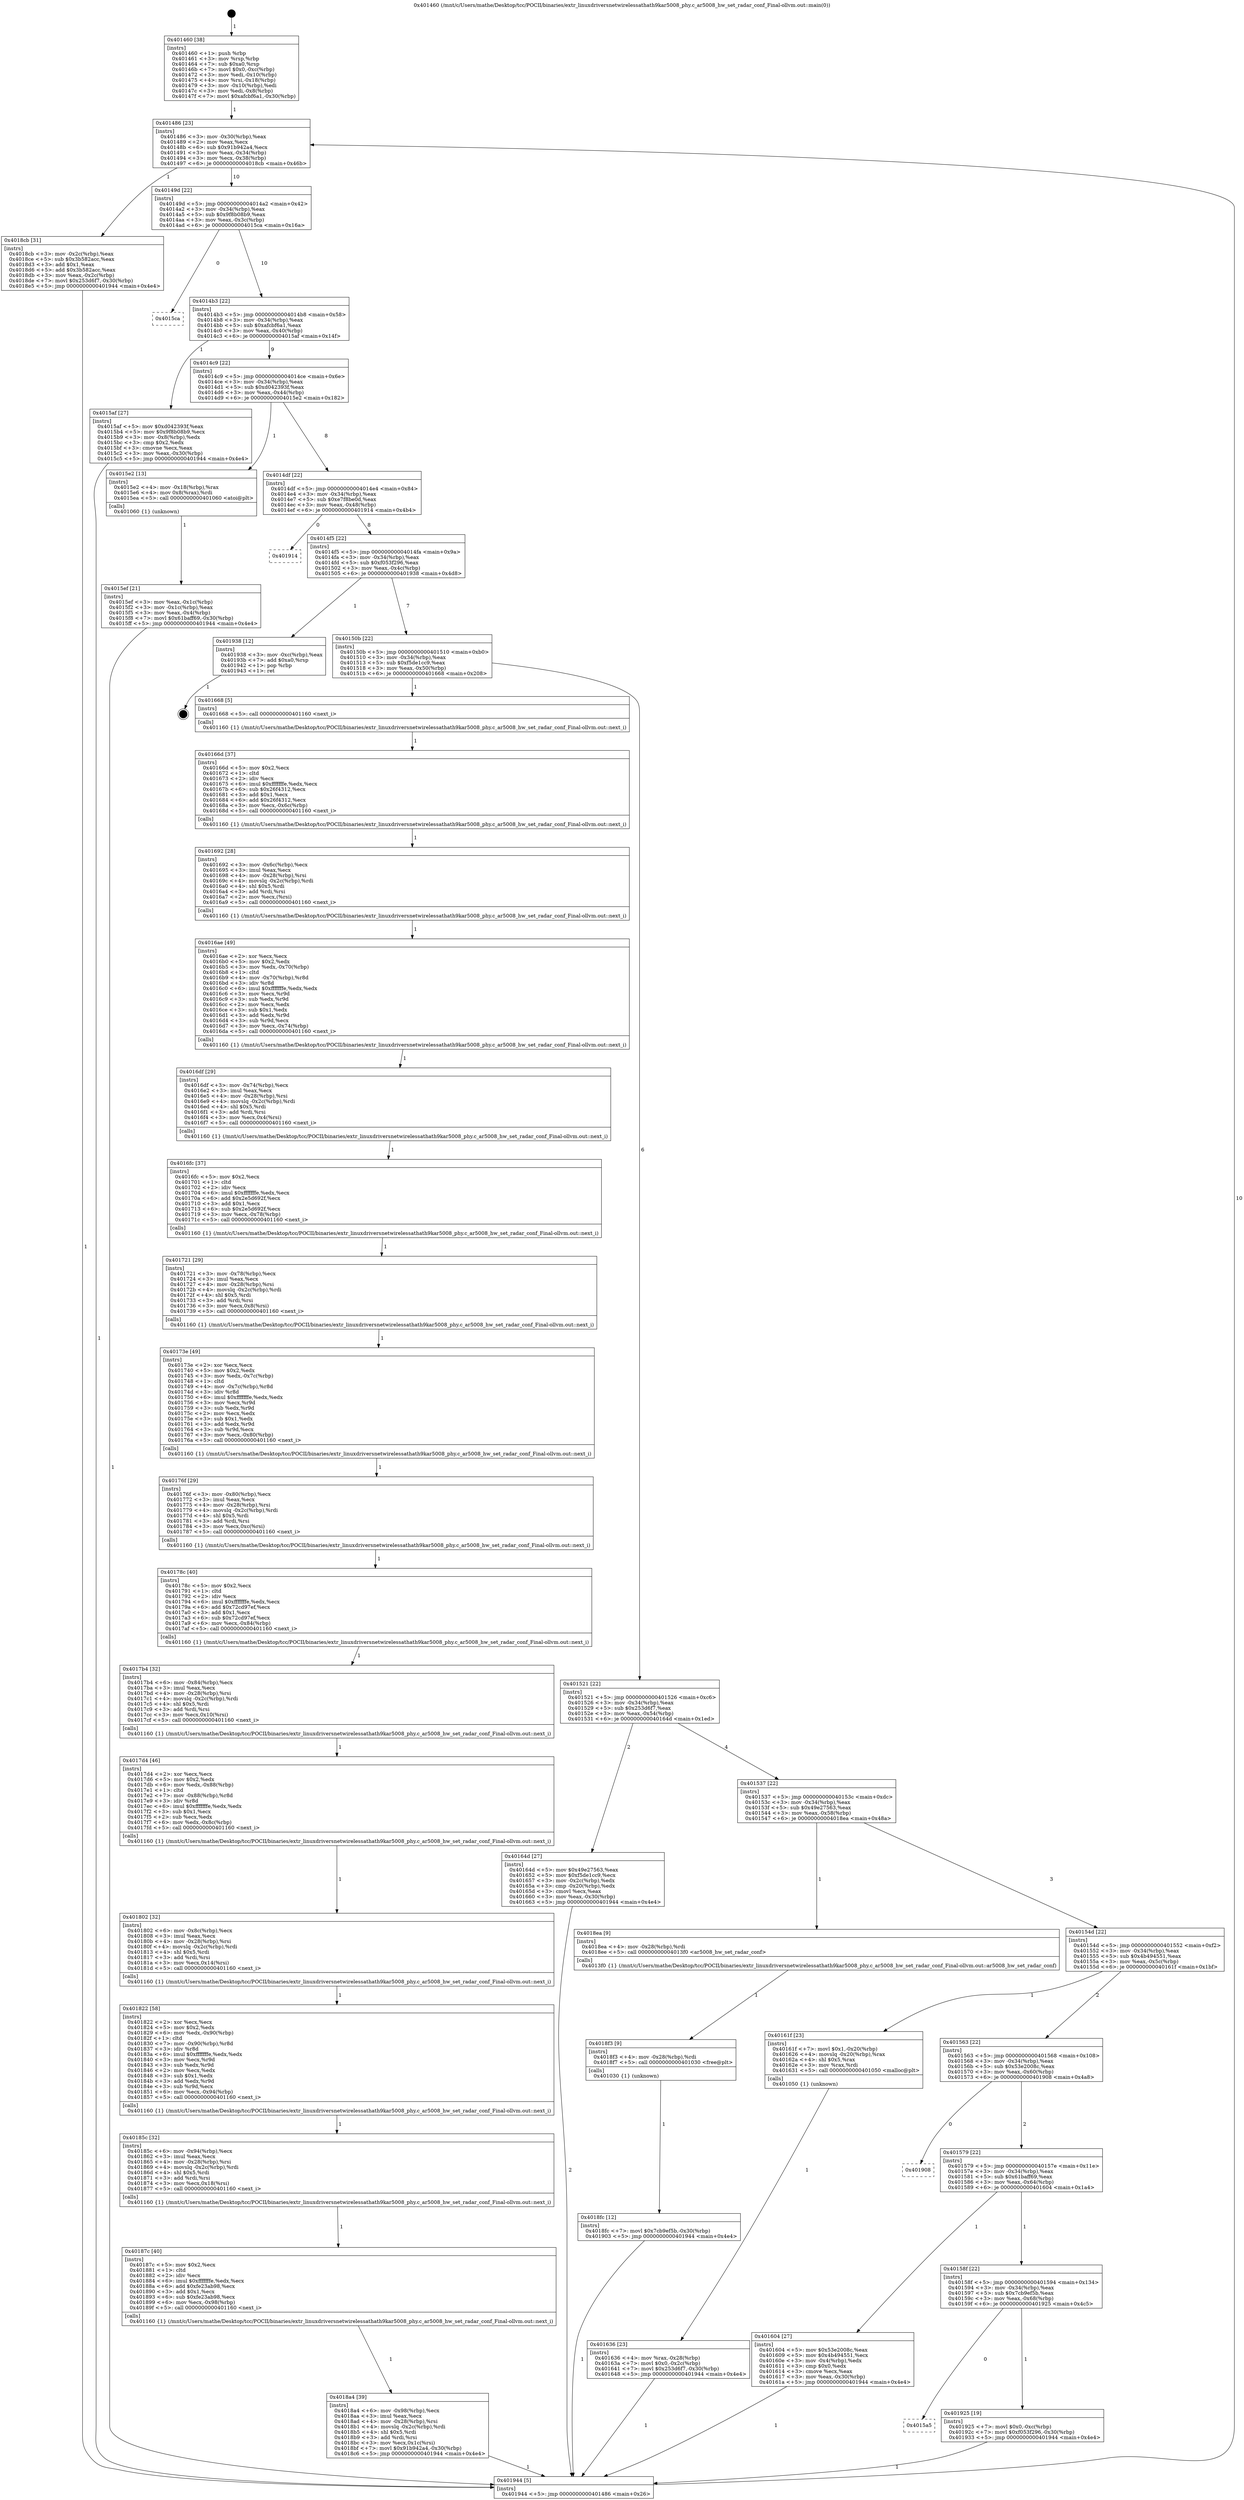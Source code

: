 digraph "0x401460" {
  label = "0x401460 (/mnt/c/Users/mathe/Desktop/tcc/POCII/binaries/extr_linuxdriversnetwirelessathath9kar5008_phy.c_ar5008_hw_set_radar_conf_Final-ollvm.out::main(0))"
  labelloc = "t"
  node[shape=record]

  Entry [label="",width=0.3,height=0.3,shape=circle,fillcolor=black,style=filled]
  "0x401486" [label="{
     0x401486 [23]\l
     | [instrs]\l
     &nbsp;&nbsp;0x401486 \<+3\>: mov -0x30(%rbp),%eax\l
     &nbsp;&nbsp;0x401489 \<+2\>: mov %eax,%ecx\l
     &nbsp;&nbsp;0x40148b \<+6\>: sub $0x91b942a4,%ecx\l
     &nbsp;&nbsp;0x401491 \<+3\>: mov %eax,-0x34(%rbp)\l
     &nbsp;&nbsp;0x401494 \<+3\>: mov %ecx,-0x38(%rbp)\l
     &nbsp;&nbsp;0x401497 \<+6\>: je 00000000004018cb \<main+0x46b\>\l
  }"]
  "0x4018cb" [label="{
     0x4018cb [31]\l
     | [instrs]\l
     &nbsp;&nbsp;0x4018cb \<+3\>: mov -0x2c(%rbp),%eax\l
     &nbsp;&nbsp;0x4018ce \<+5\>: sub $0x3b582acc,%eax\l
     &nbsp;&nbsp;0x4018d3 \<+3\>: add $0x1,%eax\l
     &nbsp;&nbsp;0x4018d6 \<+5\>: add $0x3b582acc,%eax\l
     &nbsp;&nbsp;0x4018db \<+3\>: mov %eax,-0x2c(%rbp)\l
     &nbsp;&nbsp;0x4018de \<+7\>: movl $0x253d6f7,-0x30(%rbp)\l
     &nbsp;&nbsp;0x4018e5 \<+5\>: jmp 0000000000401944 \<main+0x4e4\>\l
  }"]
  "0x40149d" [label="{
     0x40149d [22]\l
     | [instrs]\l
     &nbsp;&nbsp;0x40149d \<+5\>: jmp 00000000004014a2 \<main+0x42\>\l
     &nbsp;&nbsp;0x4014a2 \<+3\>: mov -0x34(%rbp),%eax\l
     &nbsp;&nbsp;0x4014a5 \<+5\>: sub $0x9f8b08b9,%eax\l
     &nbsp;&nbsp;0x4014aa \<+3\>: mov %eax,-0x3c(%rbp)\l
     &nbsp;&nbsp;0x4014ad \<+6\>: je 00000000004015ca \<main+0x16a\>\l
  }"]
  Exit [label="",width=0.3,height=0.3,shape=circle,fillcolor=black,style=filled,peripheries=2]
  "0x4015ca" [label="{
     0x4015ca\l
  }", style=dashed]
  "0x4014b3" [label="{
     0x4014b3 [22]\l
     | [instrs]\l
     &nbsp;&nbsp;0x4014b3 \<+5\>: jmp 00000000004014b8 \<main+0x58\>\l
     &nbsp;&nbsp;0x4014b8 \<+3\>: mov -0x34(%rbp),%eax\l
     &nbsp;&nbsp;0x4014bb \<+5\>: sub $0xafcbf6a1,%eax\l
     &nbsp;&nbsp;0x4014c0 \<+3\>: mov %eax,-0x40(%rbp)\l
     &nbsp;&nbsp;0x4014c3 \<+6\>: je 00000000004015af \<main+0x14f\>\l
  }"]
  "0x4015a5" [label="{
     0x4015a5\l
  }", style=dashed]
  "0x4015af" [label="{
     0x4015af [27]\l
     | [instrs]\l
     &nbsp;&nbsp;0x4015af \<+5\>: mov $0xd042393f,%eax\l
     &nbsp;&nbsp;0x4015b4 \<+5\>: mov $0x9f8b08b9,%ecx\l
     &nbsp;&nbsp;0x4015b9 \<+3\>: mov -0x8(%rbp),%edx\l
     &nbsp;&nbsp;0x4015bc \<+3\>: cmp $0x2,%edx\l
     &nbsp;&nbsp;0x4015bf \<+3\>: cmovne %ecx,%eax\l
     &nbsp;&nbsp;0x4015c2 \<+3\>: mov %eax,-0x30(%rbp)\l
     &nbsp;&nbsp;0x4015c5 \<+5\>: jmp 0000000000401944 \<main+0x4e4\>\l
  }"]
  "0x4014c9" [label="{
     0x4014c9 [22]\l
     | [instrs]\l
     &nbsp;&nbsp;0x4014c9 \<+5\>: jmp 00000000004014ce \<main+0x6e\>\l
     &nbsp;&nbsp;0x4014ce \<+3\>: mov -0x34(%rbp),%eax\l
     &nbsp;&nbsp;0x4014d1 \<+5\>: sub $0xd042393f,%eax\l
     &nbsp;&nbsp;0x4014d6 \<+3\>: mov %eax,-0x44(%rbp)\l
     &nbsp;&nbsp;0x4014d9 \<+6\>: je 00000000004015e2 \<main+0x182\>\l
  }"]
  "0x401944" [label="{
     0x401944 [5]\l
     | [instrs]\l
     &nbsp;&nbsp;0x401944 \<+5\>: jmp 0000000000401486 \<main+0x26\>\l
  }"]
  "0x401460" [label="{
     0x401460 [38]\l
     | [instrs]\l
     &nbsp;&nbsp;0x401460 \<+1\>: push %rbp\l
     &nbsp;&nbsp;0x401461 \<+3\>: mov %rsp,%rbp\l
     &nbsp;&nbsp;0x401464 \<+7\>: sub $0xa0,%rsp\l
     &nbsp;&nbsp;0x40146b \<+7\>: movl $0x0,-0xc(%rbp)\l
     &nbsp;&nbsp;0x401472 \<+3\>: mov %edi,-0x10(%rbp)\l
     &nbsp;&nbsp;0x401475 \<+4\>: mov %rsi,-0x18(%rbp)\l
     &nbsp;&nbsp;0x401479 \<+3\>: mov -0x10(%rbp),%edi\l
     &nbsp;&nbsp;0x40147c \<+3\>: mov %edi,-0x8(%rbp)\l
     &nbsp;&nbsp;0x40147f \<+7\>: movl $0xafcbf6a1,-0x30(%rbp)\l
  }"]
  "0x401925" [label="{
     0x401925 [19]\l
     | [instrs]\l
     &nbsp;&nbsp;0x401925 \<+7\>: movl $0x0,-0xc(%rbp)\l
     &nbsp;&nbsp;0x40192c \<+7\>: movl $0xf053f296,-0x30(%rbp)\l
     &nbsp;&nbsp;0x401933 \<+5\>: jmp 0000000000401944 \<main+0x4e4\>\l
  }"]
  "0x4015e2" [label="{
     0x4015e2 [13]\l
     | [instrs]\l
     &nbsp;&nbsp;0x4015e2 \<+4\>: mov -0x18(%rbp),%rax\l
     &nbsp;&nbsp;0x4015e6 \<+4\>: mov 0x8(%rax),%rdi\l
     &nbsp;&nbsp;0x4015ea \<+5\>: call 0000000000401060 \<atoi@plt\>\l
     | [calls]\l
     &nbsp;&nbsp;0x401060 \{1\} (unknown)\l
  }"]
  "0x4014df" [label="{
     0x4014df [22]\l
     | [instrs]\l
     &nbsp;&nbsp;0x4014df \<+5\>: jmp 00000000004014e4 \<main+0x84\>\l
     &nbsp;&nbsp;0x4014e4 \<+3\>: mov -0x34(%rbp),%eax\l
     &nbsp;&nbsp;0x4014e7 \<+5\>: sub $0xe7f8be0d,%eax\l
     &nbsp;&nbsp;0x4014ec \<+3\>: mov %eax,-0x48(%rbp)\l
     &nbsp;&nbsp;0x4014ef \<+6\>: je 0000000000401914 \<main+0x4b4\>\l
  }"]
  "0x4015ef" [label="{
     0x4015ef [21]\l
     | [instrs]\l
     &nbsp;&nbsp;0x4015ef \<+3\>: mov %eax,-0x1c(%rbp)\l
     &nbsp;&nbsp;0x4015f2 \<+3\>: mov -0x1c(%rbp),%eax\l
     &nbsp;&nbsp;0x4015f5 \<+3\>: mov %eax,-0x4(%rbp)\l
     &nbsp;&nbsp;0x4015f8 \<+7\>: movl $0x61baff69,-0x30(%rbp)\l
     &nbsp;&nbsp;0x4015ff \<+5\>: jmp 0000000000401944 \<main+0x4e4\>\l
  }"]
  "0x4018fc" [label="{
     0x4018fc [12]\l
     | [instrs]\l
     &nbsp;&nbsp;0x4018fc \<+7\>: movl $0x7cb9ef5b,-0x30(%rbp)\l
     &nbsp;&nbsp;0x401903 \<+5\>: jmp 0000000000401944 \<main+0x4e4\>\l
  }"]
  "0x401914" [label="{
     0x401914\l
  }", style=dashed]
  "0x4014f5" [label="{
     0x4014f5 [22]\l
     | [instrs]\l
     &nbsp;&nbsp;0x4014f5 \<+5\>: jmp 00000000004014fa \<main+0x9a\>\l
     &nbsp;&nbsp;0x4014fa \<+3\>: mov -0x34(%rbp),%eax\l
     &nbsp;&nbsp;0x4014fd \<+5\>: sub $0xf053f296,%eax\l
     &nbsp;&nbsp;0x401502 \<+3\>: mov %eax,-0x4c(%rbp)\l
     &nbsp;&nbsp;0x401505 \<+6\>: je 0000000000401938 \<main+0x4d8\>\l
  }"]
  "0x4018f3" [label="{
     0x4018f3 [9]\l
     | [instrs]\l
     &nbsp;&nbsp;0x4018f3 \<+4\>: mov -0x28(%rbp),%rdi\l
     &nbsp;&nbsp;0x4018f7 \<+5\>: call 0000000000401030 \<free@plt\>\l
     | [calls]\l
     &nbsp;&nbsp;0x401030 \{1\} (unknown)\l
  }"]
  "0x401938" [label="{
     0x401938 [12]\l
     | [instrs]\l
     &nbsp;&nbsp;0x401938 \<+3\>: mov -0xc(%rbp),%eax\l
     &nbsp;&nbsp;0x40193b \<+7\>: add $0xa0,%rsp\l
     &nbsp;&nbsp;0x401942 \<+1\>: pop %rbp\l
     &nbsp;&nbsp;0x401943 \<+1\>: ret\l
  }"]
  "0x40150b" [label="{
     0x40150b [22]\l
     | [instrs]\l
     &nbsp;&nbsp;0x40150b \<+5\>: jmp 0000000000401510 \<main+0xb0\>\l
     &nbsp;&nbsp;0x401510 \<+3\>: mov -0x34(%rbp),%eax\l
     &nbsp;&nbsp;0x401513 \<+5\>: sub $0xf5de1cc9,%eax\l
     &nbsp;&nbsp;0x401518 \<+3\>: mov %eax,-0x50(%rbp)\l
     &nbsp;&nbsp;0x40151b \<+6\>: je 0000000000401668 \<main+0x208\>\l
  }"]
  "0x4018a4" [label="{
     0x4018a4 [39]\l
     | [instrs]\l
     &nbsp;&nbsp;0x4018a4 \<+6\>: mov -0x98(%rbp),%ecx\l
     &nbsp;&nbsp;0x4018aa \<+3\>: imul %eax,%ecx\l
     &nbsp;&nbsp;0x4018ad \<+4\>: mov -0x28(%rbp),%rsi\l
     &nbsp;&nbsp;0x4018b1 \<+4\>: movslq -0x2c(%rbp),%rdi\l
     &nbsp;&nbsp;0x4018b5 \<+4\>: shl $0x5,%rdi\l
     &nbsp;&nbsp;0x4018b9 \<+3\>: add %rdi,%rsi\l
     &nbsp;&nbsp;0x4018bc \<+3\>: mov %ecx,0x1c(%rsi)\l
     &nbsp;&nbsp;0x4018bf \<+7\>: movl $0x91b942a4,-0x30(%rbp)\l
     &nbsp;&nbsp;0x4018c6 \<+5\>: jmp 0000000000401944 \<main+0x4e4\>\l
  }"]
  "0x401668" [label="{
     0x401668 [5]\l
     | [instrs]\l
     &nbsp;&nbsp;0x401668 \<+5\>: call 0000000000401160 \<next_i\>\l
     | [calls]\l
     &nbsp;&nbsp;0x401160 \{1\} (/mnt/c/Users/mathe/Desktop/tcc/POCII/binaries/extr_linuxdriversnetwirelessathath9kar5008_phy.c_ar5008_hw_set_radar_conf_Final-ollvm.out::next_i)\l
  }"]
  "0x401521" [label="{
     0x401521 [22]\l
     | [instrs]\l
     &nbsp;&nbsp;0x401521 \<+5\>: jmp 0000000000401526 \<main+0xc6\>\l
     &nbsp;&nbsp;0x401526 \<+3\>: mov -0x34(%rbp),%eax\l
     &nbsp;&nbsp;0x401529 \<+5\>: sub $0x253d6f7,%eax\l
     &nbsp;&nbsp;0x40152e \<+3\>: mov %eax,-0x54(%rbp)\l
     &nbsp;&nbsp;0x401531 \<+6\>: je 000000000040164d \<main+0x1ed\>\l
  }"]
  "0x40187c" [label="{
     0x40187c [40]\l
     | [instrs]\l
     &nbsp;&nbsp;0x40187c \<+5\>: mov $0x2,%ecx\l
     &nbsp;&nbsp;0x401881 \<+1\>: cltd\l
     &nbsp;&nbsp;0x401882 \<+2\>: idiv %ecx\l
     &nbsp;&nbsp;0x401884 \<+6\>: imul $0xfffffffe,%edx,%ecx\l
     &nbsp;&nbsp;0x40188a \<+6\>: add $0xfe23ab98,%ecx\l
     &nbsp;&nbsp;0x401890 \<+3\>: add $0x1,%ecx\l
     &nbsp;&nbsp;0x401893 \<+6\>: sub $0xfe23ab98,%ecx\l
     &nbsp;&nbsp;0x401899 \<+6\>: mov %ecx,-0x98(%rbp)\l
     &nbsp;&nbsp;0x40189f \<+5\>: call 0000000000401160 \<next_i\>\l
     | [calls]\l
     &nbsp;&nbsp;0x401160 \{1\} (/mnt/c/Users/mathe/Desktop/tcc/POCII/binaries/extr_linuxdriversnetwirelessathath9kar5008_phy.c_ar5008_hw_set_radar_conf_Final-ollvm.out::next_i)\l
  }"]
  "0x40164d" [label="{
     0x40164d [27]\l
     | [instrs]\l
     &nbsp;&nbsp;0x40164d \<+5\>: mov $0x49e27563,%eax\l
     &nbsp;&nbsp;0x401652 \<+5\>: mov $0xf5de1cc9,%ecx\l
     &nbsp;&nbsp;0x401657 \<+3\>: mov -0x2c(%rbp),%edx\l
     &nbsp;&nbsp;0x40165a \<+3\>: cmp -0x20(%rbp),%edx\l
     &nbsp;&nbsp;0x40165d \<+3\>: cmovl %ecx,%eax\l
     &nbsp;&nbsp;0x401660 \<+3\>: mov %eax,-0x30(%rbp)\l
     &nbsp;&nbsp;0x401663 \<+5\>: jmp 0000000000401944 \<main+0x4e4\>\l
  }"]
  "0x401537" [label="{
     0x401537 [22]\l
     | [instrs]\l
     &nbsp;&nbsp;0x401537 \<+5\>: jmp 000000000040153c \<main+0xdc\>\l
     &nbsp;&nbsp;0x40153c \<+3\>: mov -0x34(%rbp),%eax\l
     &nbsp;&nbsp;0x40153f \<+5\>: sub $0x49e27563,%eax\l
     &nbsp;&nbsp;0x401544 \<+3\>: mov %eax,-0x58(%rbp)\l
     &nbsp;&nbsp;0x401547 \<+6\>: je 00000000004018ea \<main+0x48a\>\l
  }"]
  "0x40185c" [label="{
     0x40185c [32]\l
     | [instrs]\l
     &nbsp;&nbsp;0x40185c \<+6\>: mov -0x94(%rbp),%ecx\l
     &nbsp;&nbsp;0x401862 \<+3\>: imul %eax,%ecx\l
     &nbsp;&nbsp;0x401865 \<+4\>: mov -0x28(%rbp),%rsi\l
     &nbsp;&nbsp;0x401869 \<+4\>: movslq -0x2c(%rbp),%rdi\l
     &nbsp;&nbsp;0x40186d \<+4\>: shl $0x5,%rdi\l
     &nbsp;&nbsp;0x401871 \<+3\>: add %rdi,%rsi\l
     &nbsp;&nbsp;0x401874 \<+3\>: mov %ecx,0x18(%rsi)\l
     &nbsp;&nbsp;0x401877 \<+5\>: call 0000000000401160 \<next_i\>\l
     | [calls]\l
     &nbsp;&nbsp;0x401160 \{1\} (/mnt/c/Users/mathe/Desktop/tcc/POCII/binaries/extr_linuxdriversnetwirelessathath9kar5008_phy.c_ar5008_hw_set_radar_conf_Final-ollvm.out::next_i)\l
  }"]
  "0x4018ea" [label="{
     0x4018ea [9]\l
     | [instrs]\l
     &nbsp;&nbsp;0x4018ea \<+4\>: mov -0x28(%rbp),%rdi\l
     &nbsp;&nbsp;0x4018ee \<+5\>: call 00000000004013f0 \<ar5008_hw_set_radar_conf\>\l
     | [calls]\l
     &nbsp;&nbsp;0x4013f0 \{1\} (/mnt/c/Users/mathe/Desktop/tcc/POCII/binaries/extr_linuxdriversnetwirelessathath9kar5008_phy.c_ar5008_hw_set_radar_conf_Final-ollvm.out::ar5008_hw_set_radar_conf)\l
  }"]
  "0x40154d" [label="{
     0x40154d [22]\l
     | [instrs]\l
     &nbsp;&nbsp;0x40154d \<+5\>: jmp 0000000000401552 \<main+0xf2\>\l
     &nbsp;&nbsp;0x401552 \<+3\>: mov -0x34(%rbp),%eax\l
     &nbsp;&nbsp;0x401555 \<+5\>: sub $0x4b494551,%eax\l
     &nbsp;&nbsp;0x40155a \<+3\>: mov %eax,-0x5c(%rbp)\l
     &nbsp;&nbsp;0x40155d \<+6\>: je 000000000040161f \<main+0x1bf\>\l
  }"]
  "0x401822" [label="{
     0x401822 [58]\l
     | [instrs]\l
     &nbsp;&nbsp;0x401822 \<+2\>: xor %ecx,%ecx\l
     &nbsp;&nbsp;0x401824 \<+5\>: mov $0x2,%edx\l
     &nbsp;&nbsp;0x401829 \<+6\>: mov %edx,-0x90(%rbp)\l
     &nbsp;&nbsp;0x40182f \<+1\>: cltd\l
     &nbsp;&nbsp;0x401830 \<+7\>: mov -0x90(%rbp),%r8d\l
     &nbsp;&nbsp;0x401837 \<+3\>: idiv %r8d\l
     &nbsp;&nbsp;0x40183a \<+6\>: imul $0xfffffffe,%edx,%edx\l
     &nbsp;&nbsp;0x401840 \<+3\>: mov %ecx,%r9d\l
     &nbsp;&nbsp;0x401843 \<+3\>: sub %edx,%r9d\l
     &nbsp;&nbsp;0x401846 \<+2\>: mov %ecx,%edx\l
     &nbsp;&nbsp;0x401848 \<+3\>: sub $0x1,%edx\l
     &nbsp;&nbsp;0x40184b \<+3\>: add %edx,%r9d\l
     &nbsp;&nbsp;0x40184e \<+3\>: sub %r9d,%ecx\l
     &nbsp;&nbsp;0x401851 \<+6\>: mov %ecx,-0x94(%rbp)\l
     &nbsp;&nbsp;0x401857 \<+5\>: call 0000000000401160 \<next_i\>\l
     | [calls]\l
     &nbsp;&nbsp;0x401160 \{1\} (/mnt/c/Users/mathe/Desktop/tcc/POCII/binaries/extr_linuxdriversnetwirelessathath9kar5008_phy.c_ar5008_hw_set_radar_conf_Final-ollvm.out::next_i)\l
  }"]
  "0x40161f" [label="{
     0x40161f [23]\l
     | [instrs]\l
     &nbsp;&nbsp;0x40161f \<+7\>: movl $0x1,-0x20(%rbp)\l
     &nbsp;&nbsp;0x401626 \<+4\>: movslq -0x20(%rbp),%rax\l
     &nbsp;&nbsp;0x40162a \<+4\>: shl $0x5,%rax\l
     &nbsp;&nbsp;0x40162e \<+3\>: mov %rax,%rdi\l
     &nbsp;&nbsp;0x401631 \<+5\>: call 0000000000401050 \<malloc@plt\>\l
     | [calls]\l
     &nbsp;&nbsp;0x401050 \{1\} (unknown)\l
  }"]
  "0x401563" [label="{
     0x401563 [22]\l
     | [instrs]\l
     &nbsp;&nbsp;0x401563 \<+5\>: jmp 0000000000401568 \<main+0x108\>\l
     &nbsp;&nbsp;0x401568 \<+3\>: mov -0x34(%rbp),%eax\l
     &nbsp;&nbsp;0x40156b \<+5\>: sub $0x53e2008c,%eax\l
     &nbsp;&nbsp;0x401570 \<+3\>: mov %eax,-0x60(%rbp)\l
     &nbsp;&nbsp;0x401573 \<+6\>: je 0000000000401908 \<main+0x4a8\>\l
  }"]
  "0x401802" [label="{
     0x401802 [32]\l
     | [instrs]\l
     &nbsp;&nbsp;0x401802 \<+6\>: mov -0x8c(%rbp),%ecx\l
     &nbsp;&nbsp;0x401808 \<+3\>: imul %eax,%ecx\l
     &nbsp;&nbsp;0x40180b \<+4\>: mov -0x28(%rbp),%rsi\l
     &nbsp;&nbsp;0x40180f \<+4\>: movslq -0x2c(%rbp),%rdi\l
     &nbsp;&nbsp;0x401813 \<+4\>: shl $0x5,%rdi\l
     &nbsp;&nbsp;0x401817 \<+3\>: add %rdi,%rsi\l
     &nbsp;&nbsp;0x40181a \<+3\>: mov %ecx,0x14(%rsi)\l
     &nbsp;&nbsp;0x40181d \<+5\>: call 0000000000401160 \<next_i\>\l
     | [calls]\l
     &nbsp;&nbsp;0x401160 \{1\} (/mnt/c/Users/mathe/Desktop/tcc/POCII/binaries/extr_linuxdriversnetwirelessathath9kar5008_phy.c_ar5008_hw_set_radar_conf_Final-ollvm.out::next_i)\l
  }"]
  "0x401908" [label="{
     0x401908\l
  }", style=dashed]
  "0x401579" [label="{
     0x401579 [22]\l
     | [instrs]\l
     &nbsp;&nbsp;0x401579 \<+5\>: jmp 000000000040157e \<main+0x11e\>\l
     &nbsp;&nbsp;0x40157e \<+3\>: mov -0x34(%rbp),%eax\l
     &nbsp;&nbsp;0x401581 \<+5\>: sub $0x61baff69,%eax\l
     &nbsp;&nbsp;0x401586 \<+3\>: mov %eax,-0x64(%rbp)\l
     &nbsp;&nbsp;0x401589 \<+6\>: je 0000000000401604 \<main+0x1a4\>\l
  }"]
  "0x4017d4" [label="{
     0x4017d4 [46]\l
     | [instrs]\l
     &nbsp;&nbsp;0x4017d4 \<+2\>: xor %ecx,%ecx\l
     &nbsp;&nbsp;0x4017d6 \<+5\>: mov $0x2,%edx\l
     &nbsp;&nbsp;0x4017db \<+6\>: mov %edx,-0x88(%rbp)\l
     &nbsp;&nbsp;0x4017e1 \<+1\>: cltd\l
     &nbsp;&nbsp;0x4017e2 \<+7\>: mov -0x88(%rbp),%r8d\l
     &nbsp;&nbsp;0x4017e9 \<+3\>: idiv %r8d\l
     &nbsp;&nbsp;0x4017ec \<+6\>: imul $0xfffffffe,%edx,%edx\l
     &nbsp;&nbsp;0x4017f2 \<+3\>: sub $0x1,%ecx\l
     &nbsp;&nbsp;0x4017f5 \<+2\>: sub %ecx,%edx\l
     &nbsp;&nbsp;0x4017f7 \<+6\>: mov %edx,-0x8c(%rbp)\l
     &nbsp;&nbsp;0x4017fd \<+5\>: call 0000000000401160 \<next_i\>\l
     | [calls]\l
     &nbsp;&nbsp;0x401160 \{1\} (/mnt/c/Users/mathe/Desktop/tcc/POCII/binaries/extr_linuxdriversnetwirelessathath9kar5008_phy.c_ar5008_hw_set_radar_conf_Final-ollvm.out::next_i)\l
  }"]
  "0x401604" [label="{
     0x401604 [27]\l
     | [instrs]\l
     &nbsp;&nbsp;0x401604 \<+5\>: mov $0x53e2008c,%eax\l
     &nbsp;&nbsp;0x401609 \<+5\>: mov $0x4b494551,%ecx\l
     &nbsp;&nbsp;0x40160e \<+3\>: mov -0x4(%rbp),%edx\l
     &nbsp;&nbsp;0x401611 \<+3\>: cmp $0x0,%edx\l
     &nbsp;&nbsp;0x401614 \<+3\>: cmove %ecx,%eax\l
     &nbsp;&nbsp;0x401617 \<+3\>: mov %eax,-0x30(%rbp)\l
     &nbsp;&nbsp;0x40161a \<+5\>: jmp 0000000000401944 \<main+0x4e4\>\l
  }"]
  "0x40158f" [label="{
     0x40158f [22]\l
     | [instrs]\l
     &nbsp;&nbsp;0x40158f \<+5\>: jmp 0000000000401594 \<main+0x134\>\l
     &nbsp;&nbsp;0x401594 \<+3\>: mov -0x34(%rbp),%eax\l
     &nbsp;&nbsp;0x401597 \<+5\>: sub $0x7cb9ef5b,%eax\l
     &nbsp;&nbsp;0x40159c \<+3\>: mov %eax,-0x68(%rbp)\l
     &nbsp;&nbsp;0x40159f \<+6\>: je 0000000000401925 \<main+0x4c5\>\l
  }"]
  "0x401636" [label="{
     0x401636 [23]\l
     | [instrs]\l
     &nbsp;&nbsp;0x401636 \<+4\>: mov %rax,-0x28(%rbp)\l
     &nbsp;&nbsp;0x40163a \<+7\>: movl $0x0,-0x2c(%rbp)\l
     &nbsp;&nbsp;0x401641 \<+7\>: movl $0x253d6f7,-0x30(%rbp)\l
     &nbsp;&nbsp;0x401648 \<+5\>: jmp 0000000000401944 \<main+0x4e4\>\l
  }"]
  "0x40166d" [label="{
     0x40166d [37]\l
     | [instrs]\l
     &nbsp;&nbsp;0x40166d \<+5\>: mov $0x2,%ecx\l
     &nbsp;&nbsp;0x401672 \<+1\>: cltd\l
     &nbsp;&nbsp;0x401673 \<+2\>: idiv %ecx\l
     &nbsp;&nbsp;0x401675 \<+6\>: imul $0xfffffffe,%edx,%ecx\l
     &nbsp;&nbsp;0x40167b \<+6\>: sub $0x26f4312,%ecx\l
     &nbsp;&nbsp;0x401681 \<+3\>: add $0x1,%ecx\l
     &nbsp;&nbsp;0x401684 \<+6\>: add $0x26f4312,%ecx\l
     &nbsp;&nbsp;0x40168a \<+3\>: mov %ecx,-0x6c(%rbp)\l
     &nbsp;&nbsp;0x40168d \<+5\>: call 0000000000401160 \<next_i\>\l
     | [calls]\l
     &nbsp;&nbsp;0x401160 \{1\} (/mnt/c/Users/mathe/Desktop/tcc/POCII/binaries/extr_linuxdriversnetwirelessathath9kar5008_phy.c_ar5008_hw_set_radar_conf_Final-ollvm.out::next_i)\l
  }"]
  "0x401692" [label="{
     0x401692 [28]\l
     | [instrs]\l
     &nbsp;&nbsp;0x401692 \<+3\>: mov -0x6c(%rbp),%ecx\l
     &nbsp;&nbsp;0x401695 \<+3\>: imul %eax,%ecx\l
     &nbsp;&nbsp;0x401698 \<+4\>: mov -0x28(%rbp),%rsi\l
     &nbsp;&nbsp;0x40169c \<+4\>: movslq -0x2c(%rbp),%rdi\l
     &nbsp;&nbsp;0x4016a0 \<+4\>: shl $0x5,%rdi\l
     &nbsp;&nbsp;0x4016a4 \<+3\>: add %rdi,%rsi\l
     &nbsp;&nbsp;0x4016a7 \<+2\>: mov %ecx,(%rsi)\l
     &nbsp;&nbsp;0x4016a9 \<+5\>: call 0000000000401160 \<next_i\>\l
     | [calls]\l
     &nbsp;&nbsp;0x401160 \{1\} (/mnt/c/Users/mathe/Desktop/tcc/POCII/binaries/extr_linuxdriversnetwirelessathath9kar5008_phy.c_ar5008_hw_set_radar_conf_Final-ollvm.out::next_i)\l
  }"]
  "0x4016ae" [label="{
     0x4016ae [49]\l
     | [instrs]\l
     &nbsp;&nbsp;0x4016ae \<+2\>: xor %ecx,%ecx\l
     &nbsp;&nbsp;0x4016b0 \<+5\>: mov $0x2,%edx\l
     &nbsp;&nbsp;0x4016b5 \<+3\>: mov %edx,-0x70(%rbp)\l
     &nbsp;&nbsp;0x4016b8 \<+1\>: cltd\l
     &nbsp;&nbsp;0x4016b9 \<+4\>: mov -0x70(%rbp),%r8d\l
     &nbsp;&nbsp;0x4016bd \<+3\>: idiv %r8d\l
     &nbsp;&nbsp;0x4016c0 \<+6\>: imul $0xfffffffe,%edx,%edx\l
     &nbsp;&nbsp;0x4016c6 \<+3\>: mov %ecx,%r9d\l
     &nbsp;&nbsp;0x4016c9 \<+3\>: sub %edx,%r9d\l
     &nbsp;&nbsp;0x4016cc \<+2\>: mov %ecx,%edx\l
     &nbsp;&nbsp;0x4016ce \<+3\>: sub $0x1,%edx\l
     &nbsp;&nbsp;0x4016d1 \<+3\>: add %edx,%r9d\l
     &nbsp;&nbsp;0x4016d4 \<+3\>: sub %r9d,%ecx\l
     &nbsp;&nbsp;0x4016d7 \<+3\>: mov %ecx,-0x74(%rbp)\l
     &nbsp;&nbsp;0x4016da \<+5\>: call 0000000000401160 \<next_i\>\l
     | [calls]\l
     &nbsp;&nbsp;0x401160 \{1\} (/mnt/c/Users/mathe/Desktop/tcc/POCII/binaries/extr_linuxdriversnetwirelessathath9kar5008_phy.c_ar5008_hw_set_radar_conf_Final-ollvm.out::next_i)\l
  }"]
  "0x4016df" [label="{
     0x4016df [29]\l
     | [instrs]\l
     &nbsp;&nbsp;0x4016df \<+3\>: mov -0x74(%rbp),%ecx\l
     &nbsp;&nbsp;0x4016e2 \<+3\>: imul %eax,%ecx\l
     &nbsp;&nbsp;0x4016e5 \<+4\>: mov -0x28(%rbp),%rsi\l
     &nbsp;&nbsp;0x4016e9 \<+4\>: movslq -0x2c(%rbp),%rdi\l
     &nbsp;&nbsp;0x4016ed \<+4\>: shl $0x5,%rdi\l
     &nbsp;&nbsp;0x4016f1 \<+3\>: add %rdi,%rsi\l
     &nbsp;&nbsp;0x4016f4 \<+3\>: mov %ecx,0x4(%rsi)\l
     &nbsp;&nbsp;0x4016f7 \<+5\>: call 0000000000401160 \<next_i\>\l
     | [calls]\l
     &nbsp;&nbsp;0x401160 \{1\} (/mnt/c/Users/mathe/Desktop/tcc/POCII/binaries/extr_linuxdriversnetwirelessathath9kar5008_phy.c_ar5008_hw_set_radar_conf_Final-ollvm.out::next_i)\l
  }"]
  "0x4016fc" [label="{
     0x4016fc [37]\l
     | [instrs]\l
     &nbsp;&nbsp;0x4016fc \<+5\>: mov $0x2,%ecx\l
     &nbsp;&nbsp;0x401701 \<+1\>: cltd\l
     &nbsp;&nbsp;0x401702 \<+2\>: idiv %ecx\l
     &nbsp;&nbsp;0x401704 \<+6\>: imul $0xfffffffe,%edx,%ecx\l
     &nbsp;&nbsp;0x40170a \<+6\>: add $0x2e5d692f,%ecx\l
     &nbsp;&nbsp;0x401710 \<+3\>: add $0x1,%ecx\l
     &nbsp;&nbsp;0x401713 \<+6\>: sub $0x2e5d692f,%ecx\l
     &nbsp;&nbsp;0x401719 \<+3\>: mov %ecx,-0x78(%rbp)\l
     &nbsp;&nbsp;0x40171c \<+5\>: call 0000000000401160 \<next_i\>\l
     | [calls]\l
     &nbsp;&nbsp;0x401160 \{1\} (/mnt/c/Users/mathe/Desktop/tcc/POCII/binaries/extr_linuxdriversnetwirelessathath9kar5008_phy.c_ar5008_hw_set_radar_conf_Final-ollvm.out::next_i)\l
  }"]
  "0x401721" [label="{
     0x401721 [29]\l
     | [instrs]\l
     &nbsp;&nbsp;0x401721 \<+3\>: mov -0x78(%rbp),%ecx\l
     &nbsp;&nbsp;0x401724 \<+3\>: imul %eax,%ecx\l
     &nbsp;&nbsp;0x401727 \<+4\>: mov -0x28(%rbp),%rsi\l
     &nbsp;&nbsp;0x40172b \<+4\>: movslq -0x2c(%rbp),%rdi\l
     &nbsp;&nbsp;0x40172f \<+4\>: shl $0x5,%rdi\l
     &nbsp;&nbsp;0x401733 \<+3\>: add %rdi,%rsi\l
     &nbsp;&nbsp;0x401736 \<+3\>: mov %ecx,0x8(%rsi)\l
     &nbsp;&nbsp;0x401739 \<+5\>: call 0000000000401160 \<next_i\>\l
     | [calls]\l
     &nbsp;&nbsp;0x401160 \{1\} (/mnt/c/Users/mathe/Desktop/tcc/POCII/binaries/extr_linuxdriversnetwirelessathath9kar5008_phy.c_ar5008_hw_set_radar_conf_Final-ollvm.out::next_i)\l
  }"]
  "0x40173e" [label="{
     0x40173e [49]\l
     | [instrs]\l
     &nbsp;&nbsp;0x40173e \<+2\>: xor %ecx,%ecx\l
     &nbsp;&nbsp;0x401740 \<+5\>: mov $0x2,%edx\l
     &nbsp;&nbsp;0x401745 \<+3\>: mov %edx,-0x7c(%rbp)\l
     &nbsp;&nbsp;0x401748 \<+1\>: cltd\l
     &nbsp;&nbsp;0x401749 \<+4\>: mov -0x7c(%rbp),%r8d\l
     &nbsp;&nbsp;0x40174d \<+3\>: idiv %r8d\l
     &nbsp;&nbsp;0x401750 \<+6\>: imul $0xfffffffe,%edx,%edx\l
     &nbsp;&nbsp;0x401756 \<+3\>: mov %ecx,%r9d\l
     &nbsp;&nbsp;0x401759 \<+3\>: sub %edx,%r9d\l
     &nbsp;&nbsp;0x40175c \<+2\>: mov %ecx,%edx\l
     &nbsp;&nbsp;0x40175e \<+3\>: sub $0x1,%edx\l
     &nbsp;&nbsp;0x401761 \<+3\>: add %edx,%r9d\l
     &nbsp;&nbsp;0x401764 \<+3\>: sub %r9d,%ecx\l
     &nbsp;&nbsp;0x401767 \<+3\>: mov %ecx,-0x80(%rbp)\l
     &nbsp;&nbsp;0x40176a \<+5\>: call 0000000000401160 \<next_i\>\l
     | [calls]\l
     &nbsp;&nbsp;0x401160 \{1\} (/mnt/c/Users/mathe/Desktop/tcc/POCII/binaries/extr_linuxdriversnetwirelessathath9kar5008_phy.c_ar5008_hw_set_radar_conf_Final-ollvm.out::next_i)\l
  }"]
  "0x40176f" [label="{
     0x40176f [29]\l
     | [instrs]\l
     &nbsp;&nbsp;0x40176f \<+3\>: mov -0x80(%rbp),%ecx\l
     &nbsp;&nbsp;0x401772 \<+3\>: imul %eax,%ecx\l
     &nbsp;&nbsp;0x401775 \<+4\>: mov -0x28(%rbp),%rsi\l
     &nbsp;&nbsp;0x401779 \<+4\>: movslq -0x2c(%rbp),%rdi\l
     &nbsp;&nbsp;0x40177d \<+4\>: shl $0x5,%rdi\l
     &nbsp;&nbsp;0x401781 \<+3\>: add %rdi,%rsi\l
     &nbsp;&nbsp;0x401784 \<+3\>: mov %ecx,0xc(%rsi)\l
     &nbsp;&nbsp;0x401787 \<+5\>: call 0000000000401160 \<next_i\>\l
     | [calls]\l
     &nbsp;&nbsp;0x401160 \{1\} (/mnt/c/Users/mathe/Desktop/tcc/POCII/binaries/extr_linuxdriversnetwirelessathath9kar5008_phy.c_ar5008_hw_set_radar_conf_Final-ollvm.out::next_i)\l
  }"]
  "0x40178c" [label="{
     0x40178c [40]\l
     | [instrs]\l
     &nbsp;&nbsp;0x40178c \<+5\>: mov $0x2,%ecx\l
     &nbsp;&nbsp;0x401791 \<+1\>: cltd\l
     &nbsp;&nbsp;0x401792 \<+2\>: idiv %ecx\l
     &nbsp;&nbsp;0x401794 \<+6\>: imul $0xfffffffe,%edx,%ecx\l
     &nbsp;&nbsp;0x40179a \<+6\>: add $0x72cd97ef,%ecx\l
     &nbsp;&nbsp;0x4017a0 \<+3\>: add $0x1,%ecx\l
     &nbsp;&nbsp;0x4017a3 \<+6\>: sub $0x72cd97ef,%ecx\l
     &nbsp;&nbsp;0x4017a9 \<+6\>: mov %ecx,-0x84(%rbp)\l
     &nbsp;&nbsp;0x4017af \<+5\>: call 0000000000401160 \<next_i\>\l
     | [calls]\l
     &nbsp;&nbsp;0x401160 \{1\} (/mnt/c/Users/mathe/Desktop/tcc/POCII/binaries/extr_linuxdriversnetwirelessathath9kar5008_phy.c_ar5008_hw_set_radar_conf_Final-ollvm.out::next_i)\l
  }"]
  "0x4017b4" [label="{
     0x4017b4 [32]\l
     | [instrs]\l
     &nbsp;&nbsp;0x4017b4 \<+6\>: mov -0x84(%rbp),%ecx\l
     &nbsp;&nbsp;0x4017ba \<+3\>: imul %eax,%ecx\l
     &nbsp;&nbsp;0x4017bd \<+4\>: mov -0x28(%rbp),%rsi\l
     &nbsp;&nbsp;0x4017c1 \<+4\>: movslq -0x2c(%rbp),%rdi\l
     &nbsp;&nbsp;0x4017c5 \<+4\>: shl $0x5,%rdi\l
     &nbsp;&nbsp;0x4017c9 \<+3\>: add %rdi,%rsi\l
     &nbsp;&nbsp;0x4017cc \<+3\>: mov %ecx,0x10(%rsi)\l
     &nbsp;&nbsp;0x4017cf \<+5\>: call 0000000000401160 \<next_i\>\l
     | [calls]\l
     &nbsp;&nbsp;0x401160 \{1\} (/mnt/c/Users/mathe/Desktop/tcc/POCII/binaries/extr_linuxdriversnetwirelessathath9kar5008_phy.c_ar5008_hw_set_radar_conf_Final-ollvm.out::next_i)\l
  }"]
  Entry -> "0x401460" [label=" 1"]
  "0x401486" -> "0x4018cb" [label=" 1"]
  "0x401486" -> "0x40149d" [label=" 10"]
  "0x401938" -> Exit [label=" 1"]
  "0x40149d" -> "0x4015ca" [label=" 0"]
  "0x40149d" -> "0x4014b3" [label=" 10"]
  "0x401925" -> "0x401944" [label=" 1"]
  "0x4014b3" -> "0x4015af" [label=" 1"]
  "0x4014b3" -> "0x4014c9" [label=" 9"]
  "0x4015af" -> "0x401944" [label=" 1"]
  "0x401460" -> "0x401486" [label=" 1"]
  "0x401944" -> "0x401486" [label=" 10"]
  "0x40158f" -> "0x4015a5" [label=" 0"]
  "0x4014c9" -> "0x4015e2" [label=" 1"]
  "0x4014c9" -> "0x4014df" [label=" 8"]
  "0x4015e2" -> "0x4015ef" [label=" 1"]
  "0x4015ef" -> "0x401944" [label=" 1"]
  "0x40158f" -> "0x401925" [label=" 1"]
  "0x4014df" -> "0x401914" [label=" 0"]
  "0x4014df" -> "0x4014f5" [label=" 8"]
  "0x4018fc" -> "0x401944" [label=" 1"]
  "0x4014f5" -> "0x401938" [label=" 1"]
  "0x4014f5" -> "0x40150b" [label=" 7"]
  "0x4018f3" -> "0x4018fc" [label=" 1"]
  "0x40150b" -> "0x401668" [label=" 1"]
  "0x40150b" -> "0x401521" [label=" 6"]
  "0x4018ea" -> "0x4018f3" [label=" 1"]
  "0x401521" -> "0x40164d" [label=" 2"]
  "0x401521" -> "0x401537" [label=" 4"]
  "0x4018cb" -> "0x401944" [label=" 1"]
  "0x401537" -> "0x4018ea" [label=" 1"]
  "0x401537" -> "0x40154d" [label=" 3"]
  "0x4018a4" -> "0x401944" [label=" 1"]
  "0x40154d" -> "0x40161f" [label=" 1"]
  "0x40154d" -> "0x401563" [label=" 2"]
  "0x40187c" -> "0x4018a4" [label=" 1"]
  "0x401563" -> "0x401908" [label=" 0"]
  "0x401563" -> "0x401579" [label=" 2"]
  "0x40185c" -> "0x40187c" [label=" 1"]
  "0x401579" -> "0x401604" [label=" 1"]
  "0x401579" -> "0x40158f" [label=" 1"]
  "0x401604" -> "0x401944" [label=" 1"]
  "0x40161f" -> "0x401636" [label=" 1"]
  "0x401636" -> "0x401944" [label=" 1"]
  "0x40164d" -> "0x401944" [label=" 2"]
  "0x401668" -> "0x40166d" [label=" 1"]
  "0x40166d" -> "0x401692" [label=" 1"]
  "0x401692" -> "0x4016ae" [label=" 1"]
  "0x4016ae" -> "0x4016df" [label=" 1"]
  "0x4016df" -> "0x4016fc" [label=" 1"]
  "0x4016fc" -> "0x401721" [label=" 1"]
  "0x401721" -> "0x40173e" [label=" 1"]
  "0x40173e" -> "0x40176f" [label=" 1"]
  "0x40176f" -> "0x40178c" [label=" 1"]
  "0x40178c" -> "0x4017b4" [label=" 1"]
  "0x4017b4" -> "0x4017d4" [label=" 1"]
  "0x4017d4" -> "0x401802" [label=" 1"]
  "0x401802" -> "0x401822" [label=" 1"]
  "0x401822" -> "0x40185c" [label=" 1"]
}
